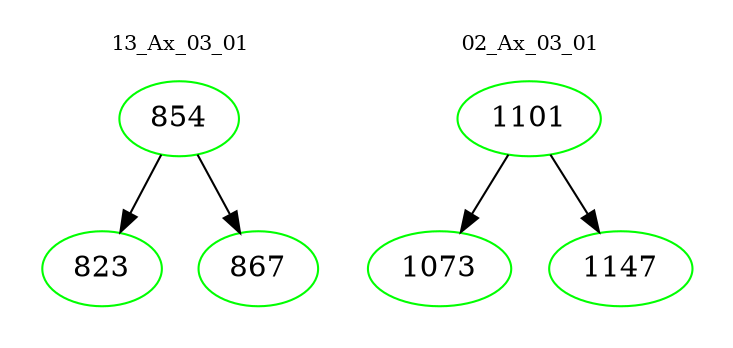 digraph{
subgraph cluster_0 {
color = white
label = "13_Ax_03_01";
fontsize=10;
T0_854 [label="854", color="green"]
T0_854 -> T0_823 [color="black"]
T0_823 [label="823", color="green"]
T0_854 -> T0_867 [color="black"]
T0_867 [label="867", color="green"]
}
subgraph cluster_1 {
color = white
label = "02_Ax_03_01";
fontsize=10;
T1_1101 [label="1101", color="green"]
T1_1101 -> T1_1073 [color="black"]
T1_1073 [label="1073", color="green"]
T1_1101 -> T1_1147 [color="black"]
T1_1147 [label="1147", color="green"]
}
}
